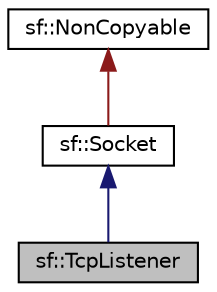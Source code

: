 digraph "sf::TcpListener"
{
  edge [fontname="Helvetica",fontsize="10",labelfontname="Helvetica",labelfontsize="10"];
  node [fontname="Helvetica",fontsize="10",shape=record];
  Node3 [label="sf::TcpListener",height=0.2,width=0.4,color="black", fillcolor="grey75", style="filled", fontcolor="black"];
  Node4 -> Node3 [dir="back",color="midnightblue",fontsize="10",style="solid",fontname="Helvetica"];
  Node4 [label="sf::Socket",height=0.2,width=0.4,color="black", fillcolor="white", style="filled",URL="$classsf_1_1_socket.html",tooltip="Base class for all the socket types. "];
  Node5 -> Node4 [dir="back",color="firebrick4",fontsize="10",style="solid",fontname="Helvetica"];
  Node5 [label="sf::NonCopyable",height=0.2,width=0.4,color="black", fillcolor="white", style="filled",URL="$classsf_1_1_non_copyable.html",tooltip="Utility class that makes any derived class non-copyable. "];
}
